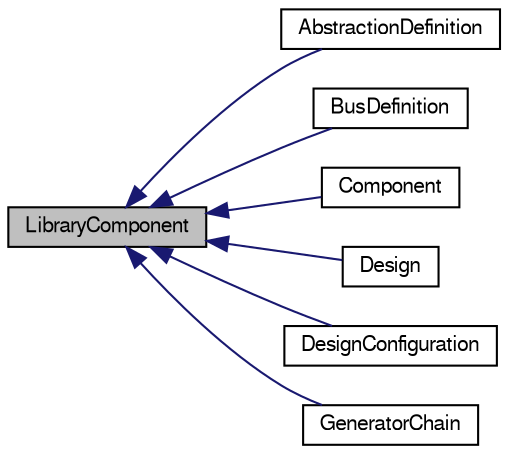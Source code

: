 digraph G
{
  bgcolor="transparent";
  edge [fontname="FreeSans",fontsize=10,labelfontname="FreeSans",labelfontsize=10];
  node [fontname="FreeSans",fontsize=10,shape=record];
  rankdir=LR;
  Node1 [label="LibraryComponent",height=0.2,width=0.4,color="black", fillcolor="grey75", style="filled" fontcolor="black"];
  Node1 -> Node2 [dir=back,color="midnightblue",fontsize=10,style="solid",fontname="FreeSans"];
  Node2 [label="AbstractionDefinition",height=0.2,width=0.4,color="black",URL="$class_abstraction_definition.html",tooltip="Equals the spirit:abstractionDefinition element in IP-Xact specification."];
  Node1 -> Node3 [dir=back,color="midnightblue",fontsize=10,style="solid",fontname="FreeSans"];
  Node3 [label="BusDefinition",height=0.2,width=0.4,color="black",URL="$class_bus_definition.html",tooltip="Equals the spirit:busDefinition element in IP-Xact specification."];
  Node1 -> Node4 [dir=back,color="midnightblue",fontsize=10,style="solid",fontname="FreeSans"];
  Node4 [label="Component",height=0.2,width=0.4,color="black",URL="$class_component.html",tooltip="Equals to spirit:component element in IP-Xact specification."];
  Node1 -> Node5 [dir=back,color="midnightblue",fontsize=10,style="solid",fontname="FreeSans"];
  Node5 [label="Design",height=0.2,width=0.4,color="black",URL="$class_design.html",tooltip="Describes an IP-XACT design."];
  Node1 -> Node6 [dir=back,color="midnightblue",fontsize=10,style="solid",fontname="FreeSans"];
  Node6 [label="DesignConfiguration",height=0.2,width=0.4,color="black",URL="$class_design_configuration.html",tooltip="Equals the spirit:designConfiguration element in IP-Xact specification."];
  Node1 -> Node7 [dir=back,color="midnightblue",fontsize=10,style="solid",fontname="FreeSans"];
  Node7 [label="GeneratorChain",height=0.2,width=0.4,color="black",URL="$class_generator_chain.html",tooltip="Equals the spirit:generatorChain element in IP-Xact specification."];
}
